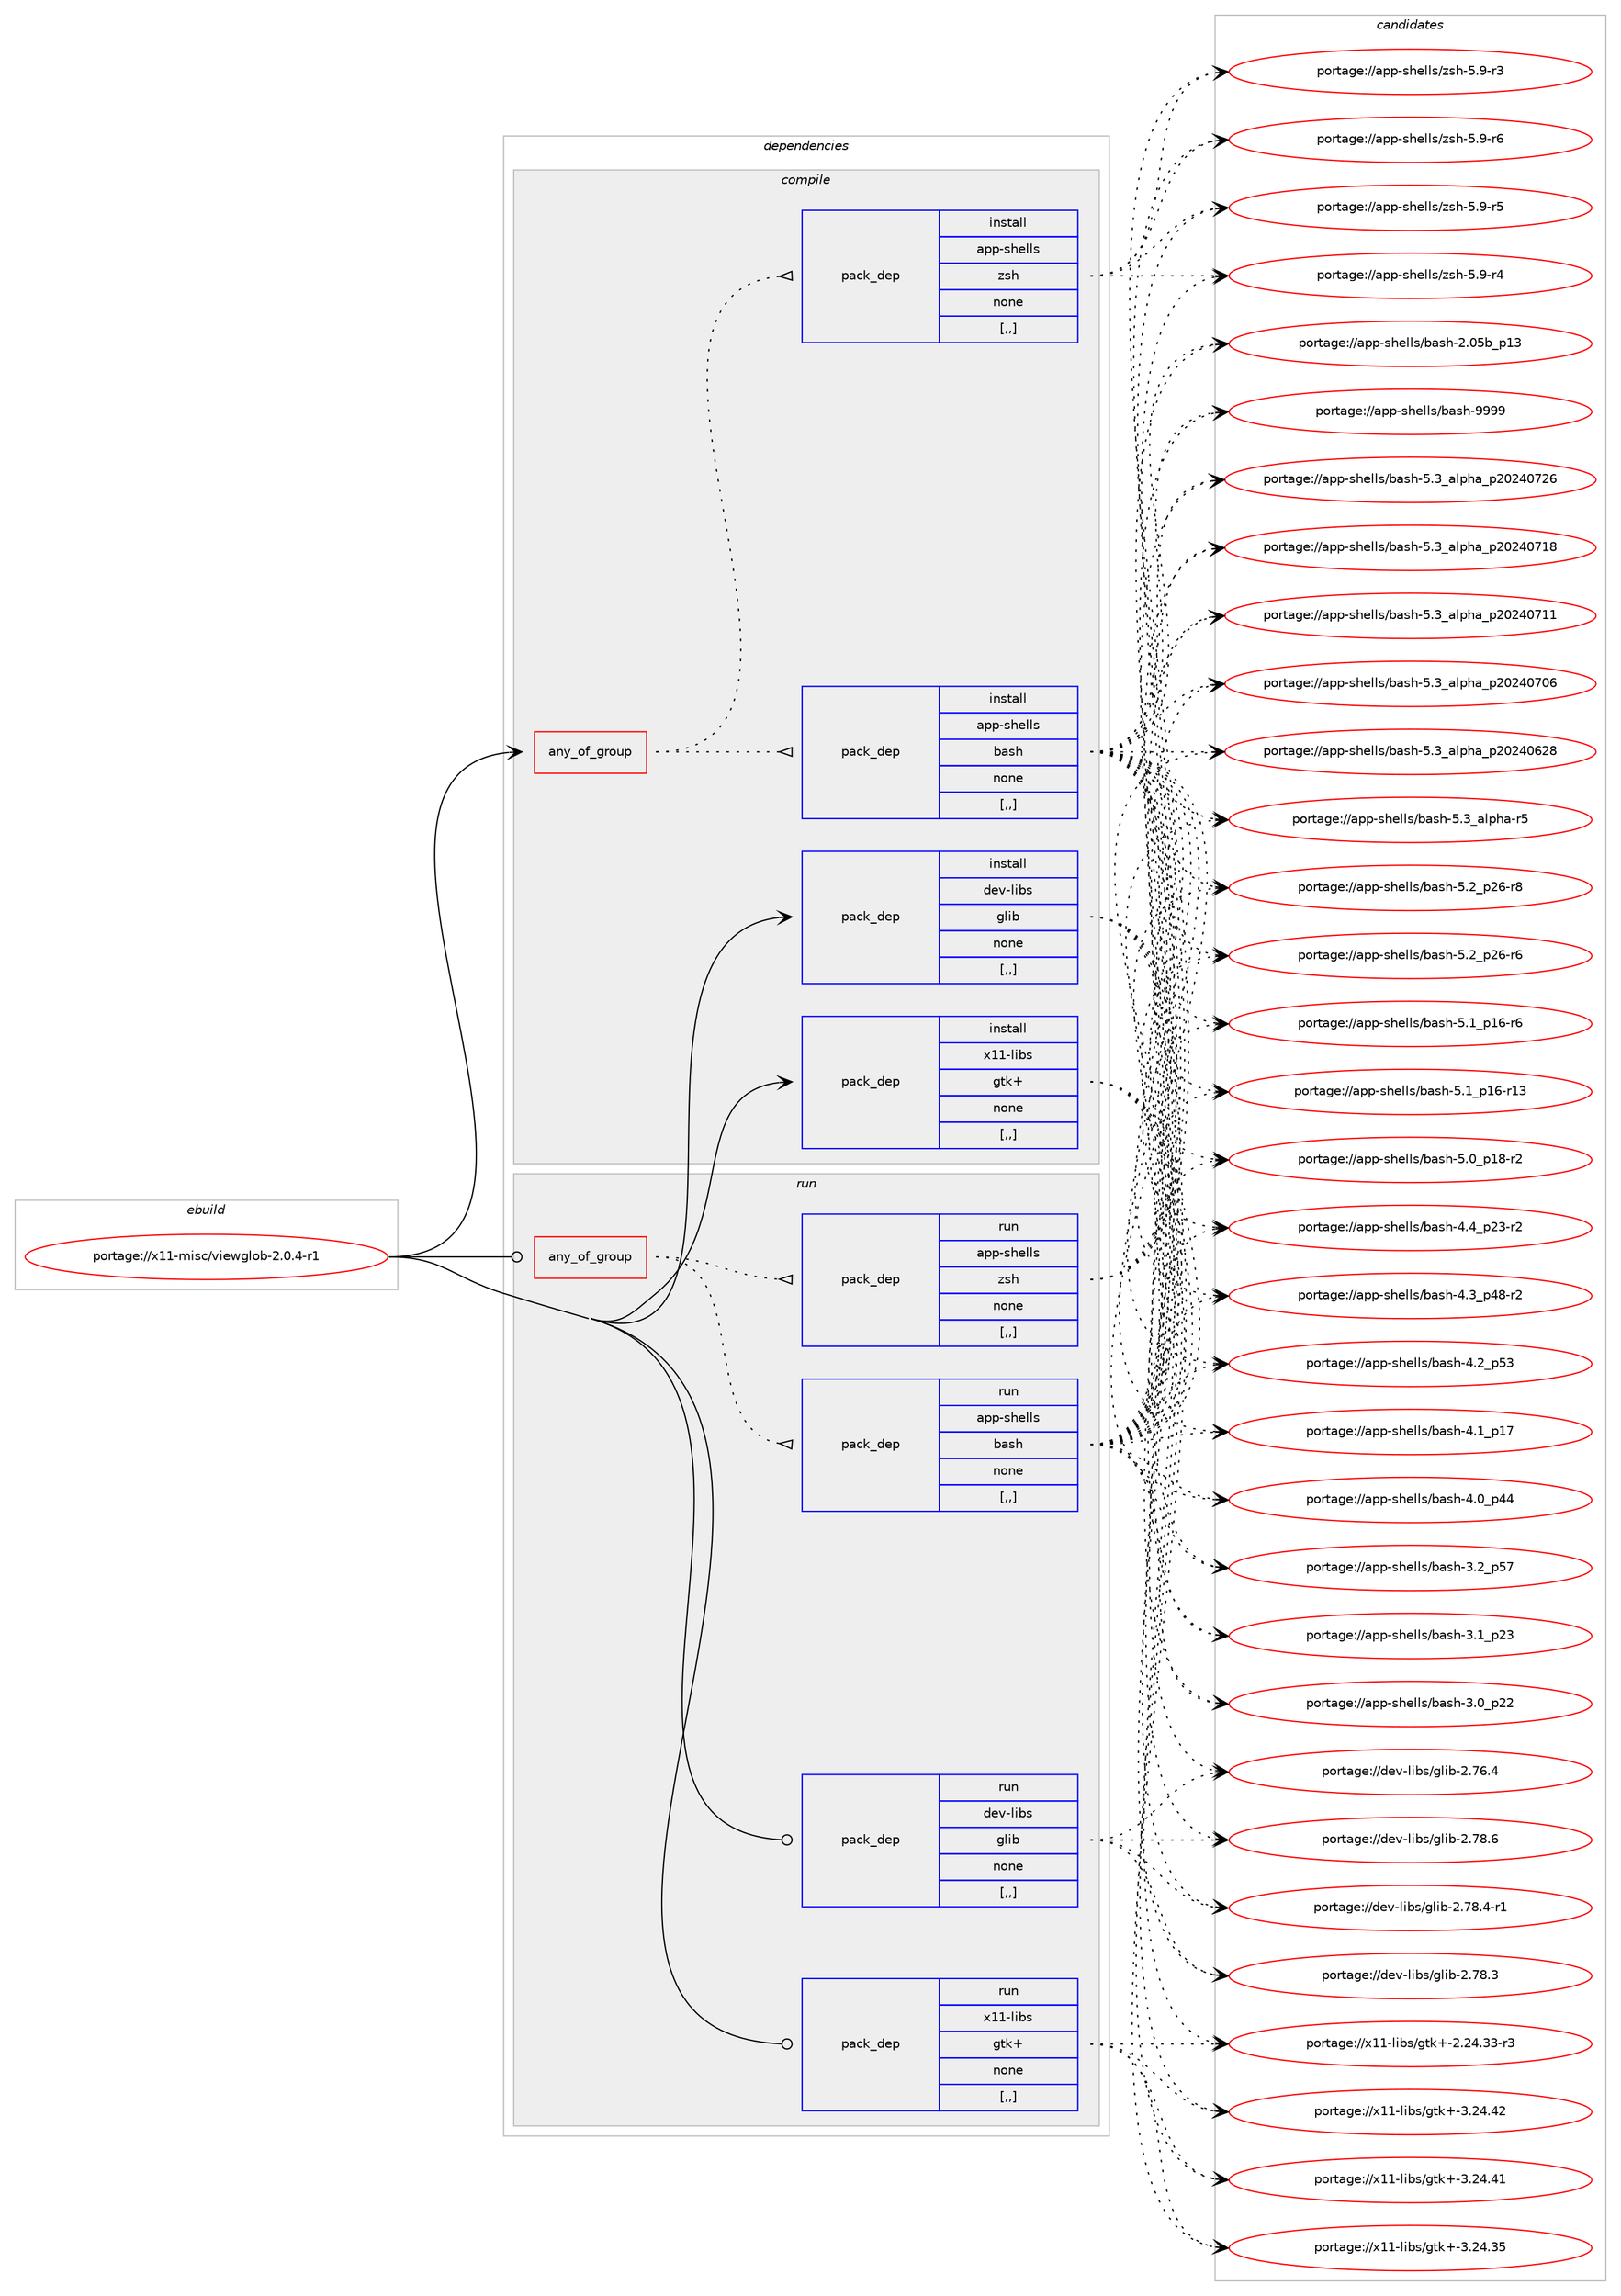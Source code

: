 digraph prolog {

# *************
# Graph options
# *************

newrank=true;
concentrate=true;
compound=true;
graph [rankdir=LR,fontname=Helvetica,fontsize=10,ranksep=1.5];#, ranksep=2.5, nodesep=0.2];
edge  [arrowhead=vee];
node  [fontname=Helvetica,fontsize=10];

# **********
# The ebuild
# **********

subgraph cluster_leftcol {
color=gray;
label=<<i>ebuild</i>>;
id [label="portage://x11-misc/viewglob-2.0.4-r1", color=red, width=4, href="../x11-misc/viewglob-2.0.4-r1.svg"];
}

# ****************
# The dependencies
# ****************

subgraph cluster_midcol {
color=gray;
label=<<i>dependencies</i>>;
subgraph cluster_compile {
fillcolor="#eeeeee";
style=filled;
label=<<i>compile</i>>;
subgraph any3148 {
dependency463142 [label=<<TABLE BORDER="0" CELLBORDER="1" CELLSPACING="0" CELLPADDING="4"><TR><TD CELLPADDING="10">any_of_group</TD></TR></TABLE>>, shape=none, color=red];subgraph pack337172 {
dependency463143 [label=<<TABLE BORDER="0" CELLBORDER="1" CELLSPACING="0" CELLPADDING="4" WIDTH="220"><TR><TD ROWSPAN="6" CELLPADDING="30">pack_dep</TD></TR><TR><TD WIDTH="110">install</TD></TR><TR><TD>app-shells</TD></TR><TR><TD>bash</TD></TR><TR><TD>none</TD></TR><TR><TD>[,,]</TD></TR></TABLE>>, shape=none, color=blue];
}
dependency463142:e -> dependency463143:w [weight=20,style="dotted",arrowhead="oinv"];
subgraph pack337173 {
dependency463144 [label=<<TABLE BORDER="0" CELLBORDER="1" CELLSPACING="0" CELLPADDING="4" WIDTH="220"><TR><TD ROWSPAN="6" CELLPADDING="30">pack_dep</TD></TR><TR><TD WIDTH="110">install</TD></TR><TR><TD>app-shells</TD></TR><TR><TD>zsh</TD></TR><TR><TD>none</TD></TR><TR><TD>[,,]</TD></TR></TABLE>>, shape=none, color=blue];
}
dependency463142:e -> dependency463144:w [weight=20,style="dotted",arrowhead="oinv"];
}
id:e -> dependency463142:w [weight=20,style="solid",arrowhead="vee"];
subgraph pack337174 {
dependency463145 [label=<<TABLE BORDER="0" CELLBORDER="1" CELLSPACING="0" CELLPADDING="4" WIDTH="220"><TR><TD ROWSPAN="6" CELLPADDING="30">pack_dep</TD></TR><TR><TD WIDTH="110">install</TD></TR><TR><TD>dev-libs</TD></TR><TR><TD>glib</TD></TR><TR><TD>none</TD></TR><TR><TD>[,,]</TD></TR></TABLE>>, shape=none, color=blue];
}
id:e -> dependency463145:w [weight=20,style="solid",arrowhead="vee"];
subgraph pack337175 {
dependency463146 [label=<<TABLE BORDER="0" CELLBORDER="1" CELLSPACING="0" CELLPADDING="4" WIDTH="220"><TR><TD ROWSPAN="6" CELLPADDING="30">pack_dep</TD></TR><TR><TD WIDTH="110">install</TD></TR><TR><TD>x11-libs</TD></TR><TR><TD>gtk+</TD></TR><TR><TD>none</TD></TR><TR><TD>[,,]</TD></TR></TABLE>>, shape=none, color=blue];
}
id:e -> dependency463146:w [weight=20,style="solid",arrowhead="vee"];
}
subgraph cluster_compileandrun {
fillcolor="#eeeeee";
style=filled;
label=<<i>compile and run</i>>;
}
subgraph cluster_run {
fillcolor="#eeeeee";
style=filled;
label=<<i>run</i>>;
subgraph any3149 {
dependency463147 [label=<<TABLE BORDER="0" CELLBORDER="1" CELLSPACING="0" CELLPADDING="4"><TR><TD CELLPADDING="10">any_of_group</TD></TR></TABLE>>, shape=none, color=red];subgraph pack337176 {
dependency463148 [label=<<TABLE BORDER="0" CELLBORDER="1" CELLSPACING="0" CELLPADDING="4" WIDTH="220"><TR><TD ROWSPAN="6" CELLPADDING="30">pack_dep</TD></TR><TR><TD WIDTH="110">run</TD></TR><TR><TD>app-shells</TD></TR><TR><TD>bash</TD></TR><TR><TD>none</TD></TR><TR><TD>[,,]</TD></TR></TABLE>>, shape=none, color=blue];
}
dependency463147:e -> dependency463148:w [weight=20,style="dotted",arrowhead="oinv"];
subgraph pack337177 {
dependency463149 [label=<<TABLE BORDER="0" CELLBORDER="1" CELLSPACING="0" CELLPADDING="4" WIDTH="220"><TR><TD ROWSPAN="6" CELLPADDING="30">pack_dep</TD></TR><TR><TD WIDTH="110">run</TD></TR><TR><TD>app-shells</TD></TR><TR><TD>zsh</TD></TR><TR><TD>none</TD></TR><TR><TD>[,,]</TD></TR></TABLE>>, shape=none, color=blue];
}
dependency463147:e -> dependency463149:w [weight=20,style="dotted",arrowhead="oinv"];
}
id:e -> dependency463147:w [weight=20,style="solid",arrowhead="odot"];
subgraph pack337178 {
dependency463150 [label=<<TABLE BORDER="0" CELLBORDER="1" CELLSPACING="0" CELLPADDING="4" WIDTH="220"><TR><TD ROWSPAN="6" CELLPADDING="30">pack_dep</TD></TR><TR><TD WIDTH="110">run</TD></TR><TR><TD>dev-libs</TD></TR><TR><TD>glib</TD></TR><TR><TD>none</TD></TR><TR><TD>[,,]</TD></TR></TABLE>>, shape=none, color=blue];
}
id:e -> dependency463150:w [weight=20,style="solid",arrowhead="odot"];
subgraph pack337179 {
dependency463151 [label=<<TABLE BORDER="0" CELLBORDER="1" CELLSPACING="0" CELLPADDING="4" WIDTH="220"><TR><TD ROWSPAN="6" CELLPADDING="30">pack_dep</TD></TR><TR><TD WIDTH="110">run</TD></TR><TR><TD>x11-libs</TD></TR><TR><TD>gtk+</TD></TR><TR><TD>none</TD></TR><TR><TD>[,,]</TD></TR></TABLE>>, shape=none, color=blue];
}
id:e -> dependency463151:w [weight=20,style="solid",arrowhead="odot"];
}
}

# **************
# The candidates
# **************

subgraph cluster_choices {
rank=same;
color=gray;
label=<<i>candidates</i>>;

subgraph choice337172 {
color=black;
nodesep=1;
choice97112112451151041011081081154798971151044557575757 [label="portage://app-shells/bash-9999", color=red, width=4,href="../app-shells/bash-9999.svg"];
choice971121124511510410110810811547989711510445534651959710811210497951125048505248555054 [label="portage://app-shells/bash-5.3_alpha_p20240726", color=red, width=4,href="../app-shells/bash-5.3_alpha_p20240726.svg"];
choice971121124511510410110810811547989711510445534651959710811210497951125048505248554956 [label="portage://app-shells/bash-5.3_alpha_p20240718", color=red, width=4,href="../app-shells/bash-5.3_alpha_p20240718.svg"];
choice971121124511510410110810811547989711510445534651959710811210497951125048505248554949 [label="portage://app-shells/bash-5.3_alpha_p20240711", color=red, width=4,href="../app-shells/bash-5.3_alpha_p20240711.svg"];
choice971121124511510410110810811547989711510445534651959710811210497951125048505248554854 [label="portage://app-shells/bash-5.3_alpha_p20240706", color=red, width=4,href="../app-shells/bash-5.3_alpha_p20240706.svg"];
choice971121124511510410110810811547989711510445534651959710811210497951125048505248545056 [label="portage://app-shells/bash-5.3_alpha_p20240628", color=red, width=4,href="../app-shells/bash-5.3_alpha_p20240628.svg"];
choice9711211245115104101108108115479897115104455346519597108112104974511453 [label="portage://app-shells/bash-5.3_alpha-r5", color=red, width=4,href="../app-shells/bash-5.3_alpha-r5.svg"];
choice9711211245115104101108108115479897115104455346509511250544511456 [label="portage://app-shells/bash-5.2_p26-r8", color=red, width=4,href="../app-shells/bash-5.2_p26-r8.svg"];
choice9711211245115104101108108115479897115104455346509511250544511454 [label="portage://app-shells/bash-5.2_p26-r6", color=red, width=4,href="../app-shells/bash-5.2_p26-r6.svg"];
choice9711211245115104101108108115479897115104455346499511249544511454 [label="portage://app-shells/bash-5.1_p16-r6", color=red, width=4,href="../app-shells/bash-5.1_p16-r6.svg"];
choice971121124511510410110810811547989711510445534649951124954451144951 [label="portage://app-shells/bash-5.1_p16-r13", color=red, width=4,href="../app-shells/bash-5.1_p16-r13.svg"];
choice9711211245115104101108108115479897115104455346489511249564511450 [label="portage://app-shells/bash-5.0_p18-r2", color=red, width=4,href="../app-shells/bash-5.0_p18-r2.svg"];
choice9711211245115104101108108115479897115104455246529511250514511450 [label="portage://app-shells/bash-4.4_p23-r2", color=red, width=4,href="../app-shells/bash-4.4_p23-r2.svg"];
choice9711211245115104101108108115479897115104455246519511252564511450 [label="portage://app-shells/bash-4.3_p48-r2", color=red, width=4,href="../app-shells/bash-4.3_p48-r2.svg"];
choice971121124511510410110810811547989711510445524650951125351 [label="portage://app-shells/bash-4.2_p53", color=red, width=4,href="../app-shells/bash-4.2_p53.svg"];
choice971121124511510410110810811547989711510445524649951124955 [label="portage://app-shells/bash-4.1_p17", color=red, width=4,href="../app-shells/bash-4.1_p17.svg"];
choice971121124511510410110810811547989711510445524648951125252 [label="portage://app-shells/bash-4.0_p44", color=red, width=4,href="../app-shells/bash-4.0_p44.svg"];
choice971121124511510410110810811547989711510445514650951125355 [label="portage://app-shells/bash-3.2_p57", color=red, width=4,href="../app-shells/bash-3.2_p57.svg"];
choice971121124511510410110810811547989711510445514649951125051 [label="portage://app-shells/bash-3.1_p23", color=red, width=4,href="../app-shells/bash-3.1_p23.svg"];
choice971121124511510410110810811547989711510445514648951125050 [label="portage://app-shells/bash-3.0_p22", color=red, width=4,href="../app-shells/bash-3.0_p22.svg"];
choice9711211245115104101108108115479897115104455046485398951124951 [label="portage://app-shells/bash-2.05b_p13", color=red, width=4,href="../app-shells/bash-2.05b_p13.svg"];
dependency463143:e -> choice97112112451151041011081081154798971151044557575757:w [style=dotted,weight="100"];
dependency463143:e -> choice971121124511510410110810811547989711510445534651959710811210497951125048505248555054:w [style=dotted,weight="100"];
dependency463143:e -> choice971121124511510410110810811547989711510445534651959710811210497951125048505248554956:w [style=dotted,weight="100"];
dependency463143:e -> choice971121124511510410110810811547989711510445534651959710811210497951125048505248554949:w [style=dotted,weight="100"];
dependency463143:e -> choice971121124511510410110810811547989711510445534651959710811210497951125048505248554854:w [style=dotted,weight="100"];
dependency463143:e -> choice971121124511510410110810811547989711510445534651959710811210497951125048505248545056:w [style=dotted,weight="100"];
dependency463143:e -> choice9711211245115104101108108115479897115104455346519597108112104974511453:w [style=dotted,weight="100"];
dependency463143:e -> choice9711211245115104101108108115479897115104455346509511250544511456:w [style=dotted,weight="100"];
dependency463143:e -> choice9711211245115104101108108115479897115104455346509511250544511454:w [style=dotted,weight="100"];
dependency463143:e -> choice9711211245115104101108108115479897115104455346499511249544511454:w [style=dotted,weight="100"];
dependency463143:e -> choice971121124511510410110810811547989711510445534649951124954451144951:w [style=dotted,weight="100"];
dependency463143:e -> choice9711211245115104101108108115479897115104455346489511249564511450:w [style=dotted,weight="100"];
dependency463143:e -> choice9711211245115104101108108115479897115104455246529511250514511450:w [style=dotted,weight="100"];
dependency463143:e -> choice9711211245115104101108108115479897115104455246519511252564511450:w [style=dotted,weight="100"];
dependency463143:e -> choice971121124511510410110810811547989711510445524650951125351:w [style=dotted,weight="100"];
dependency463143:e -> choice971121124511510410110810811547989711510445524649951124955:w [style=dotted,weight="100"];
dependency463143:e -> choice971121124511510410110810811547989711510445524648951125252:w [style=dotted,weight="100"];
dependency463143:e -> choice971121124511510410110810811547989711510445514650951125355:w [style=dotted,weight="100"];
dependency463143:e -> choice971121124511510410110810811547989711510445514649951125051:w [style=dotted,weight="100"];
dependency463143:e -> choice971121124511510410110810811547989711510445514648951125050:w [style=dotted,weight="100"];
dependency463143:e -> choice9711211245115104101108108115479897115104455046485398951124951:w [style=dotted,weight="100"];
}
subgraph choice337173 {
color=black;
nodesep=1;
choice971121124511510410110810811547122115104455346574511454 [label="portage://app-shells/zsh-5.9-r6", color=red, width=4,href="../app-shells/zsh-5.9-r6.svg"];
choice971121124511510410110810811547122115104455346574511453 [label="portage://app-shells/zsh-5.9-r5", color=red, width=4,href="../app-shells/zsh-5.9-r5.svg"];
choice971121124511510410110810811547122115104455346574511452 [label="portage://app-shells/zsh-5.9-r4", color=red, width=4,href="../app-shells/zsh-5.9-r4.svg"];
choice971121124511510410110810811547122115104455346574511451 [label="portage://app-shells/zsh-5.9-r3", color=red, width=4,href="../app-shells/zsh-5.9-r3.svg"];
dependency463144:e -> choice971121124511510410110810811547122115104455346574511454:w [style=dotted,weight="100"];
dependency463144:e -> choice971121124511510410110810811547122115104455346574511453:w [style=dotted,weight="100"];
dependency463144:e -> choice971121124511510410110810811547122115104455346574511452:w [style=dotted,weight="100"];
dependency463144:e -> choice971121124511510410110810811547122115104455346574511451:w [style=dotted,weight="100"];
}
subgraph choice337174 {
color=black;
nodesep=1;
choice1001011184510810598115471031081059845504655564654 [label="portage://dev-libs/glib-2.78.6", color=red, width=4,href="../dev-libs/glib-2.78.6.svg"];
choice10010111845108105981154710310810598455046555646524511449 [label="portage://dev-libs/glib-2.78.4-r1", color=red, width=4,href="../dev-libs/glib-2.78.4-r1.svg"];
choice1001011184510810598115471031081059845504655564651 [label="portage://dev-libs/glib-2.78.3", color=red, width=4,href="../dev-libs/glib-2.78.3.svg"];
choice1001011184510810598115471031081059845504655544652 [label="portage://dev-libs/glib-2.76.4", color=red, width=4,href="../dev-libs/glib-2.76.4.svg"];
dependency463145:e -> choice1001011184510810598115471031081059845504655564654:w [style=dotted,weight="100"];
dependency463145:e -> choice10010111845108105981154710310810598455046555646524511449:w [style=dotted,weight="100"];
dependency463145:e -> choice1001011184510810598115471031081059845504655564651:w [style=dotted,weight="100"];
dependency463145:e -> choice1001011184510810598115471031081059845504655544652:w [style=dotted,weight="100"];
}
subgraph choice337175 {
color=black;
nodesep=1;
choice1204949451081059811547103116107434551465052465250 [label="portage://x11-libs/gtk+-3.24.42", color=red, width=4,href="../x11-libs/gtk+-3.24.42.svg"];
choice1204949451081059811547103116107434551465052465249 [label="portage://x11-libs/gtk+-3.24.41", color=red, width=4,href="../x11-libs/gtk+-3.24.41.svg"];
choice1204949451081059811547103116107434551465052465153 [label="portage://x11-libs/gtk+-3.24.35", color=red, width=4,href="../x11-libs/gtk+-3.24.35.svg"];
choice12049494510810598115471031161074345504650524651514511451 [label="portage://x11-libs/gtk+-2.24.33-r3", color=red, width=4,href="../x11-libs/gtk+-2.24.33-r3.svg"];
dependency463146:e -> choice1204949451081059811547103116107434551465052465250:w [style=dotted,weight="100"];
dependency463146:e -> choice1204949451081059811547103116107434551465052465249:w [style=dotted,weight="100"];
dependency463146:e -> choice1204949451081059811547103116107434551465052465153:w [style=dotted,weight="100"];
dependency463146:e -> choice12049494510810598115471031161074345504650524651514511451:w [style=dotted,weight="100"];
}
subgraph choice337176 {
color=black;
nodesep=1;
choice97112112451151041011081081154798971151044557575757 [label="portage://app-shells/bash-9999", color=red, width=4,href="../app-shells/bash-9999.svg"];
choice971121124511510410110810811547989711510445534651959710811210497951125048505248555054 [label="portage://app-shells/bash-5.3_alpha_p20240726", color=red, width=4,href="../app-shells/bash-5.3_alpha_p20240726.svg"];
choice971121124511510410110810811547989711510445534651959710811210497951125048505248554956 [label="portage://app-shells/bash-5.3_alpha_p20240718", color=red, width=4,href="../app-shells/bash-5.3_alpha_p20240718.svg"];
choice971121124511510410110810811547989711510445534651959710811210497951125048505248554949 [label="portage://app-shells/bash-5.3_alpha_p20240711", color=red, width=4,href="../app-shells/bash-5.3_alpha_p20240711.svg"];
choice971121124511510410110810811547989711510445534651959710811210497951125048505248554854 [label="portage://app-shells/bash-5.3_alpha_p20240706", color=red, width=4,href="../app-shells/bash-5.3_alpha_p20240706.svg"];
choice971121124511510410110810811547989711510445534651959710811210497951125048505248545056 [label="portage://app-shells/bash-5.3_alpha_p20240628", color=red, width=4,href="../app-shells/bash-5.3_alpha_p20240628.svg"];
choice9711211245115104101108108115479897115104455346519597108112104974511453 [label="portage://app-shells/bash-5.3_alpha-r5", color=red, width=4,href="../app-shells/bash-5.3_alpha-r5.svg"];
choice9711211245115104101108108115479897115104455346509511250544511456 [label="portage://app-shells/bash-5.2_p26-r8", color=red, width=4,href="../app-shells/bash-5.2_p26-r8.svg"];
choice9711211245115104101108108115479897115104455346509511250544511454 [label="portage://app-shells/bash-5.2_p26-r6", color=red, width=4,href="../app-shells/bash-5.2_p26-r6.svg"];
choice9711211245115104101108108115479897115104455346499511249544511454 [label="portage://app-shells/bash-5.1_p16-r6", color=red, width=4,href="../app-shells/bash-5.1_p16-r6.svg"];
choice971121124511510410110810811547989711510445534649951124954451144951 [label="portage://app-shells/bash-5.1_p16-r13", color=red, width=4,href="../app-shells/bash-5.1_p16-r13.svg"];
choice9711211245115104101108108115479897115104455346489511249564511450 [label="portage://app-shells/bash-5.0_p18-r2", color=red, width=4,href="../app-shells/bash-5.0_p18-r2.svg"];
choice9711211245115104101108108115479897115104455246529511250514511450 [label="portage://app-shells/bash-4.4_p23-r2", color=red, width=4,href="../app-shells/bash-4.4_p23-r2.svg"];
choice9711211245115104101108108115479897115104455246519511252564511450 [label="portage://app-shells/bash-4.3_p48-r2", color=red, width=4,href="../app-shells/bash-4.3_p48-r2.svg"];
choice971121124511510410110810811547989711510445524650951125351 [label="portage://app-shells/bash-4.2_p53", color=red, width=4,href="../app-shells/bash-4.2_p53.svg"];
choice971121124511510410110810811547989711510445524649951124955 [label="portage://app-shells/bash-4.1_p17", color=red, width=4,href="../app-shells/bash-4.1_p17.svg"];
choice971121124511510410110810811547989711510445524648951125252 [label="portage://app-shells/bash-4.0_p44", color=red, width=4,href="../app-shells/bash-4.0_p44.svg"];
choice971121124511510410110810811547989711510445514650951125355 [label="portage://app-shells/bash-3.2_p57", color=red, width=4,href="../app-shells/bash-3.2_p57.svg"];
choice971121124511510410110810811547989711510445514649951125051 [label="portage://app-shells/bash-3.1_p23", color=red, width=4,href="../app-shells/bash-3.1_p23.svg"];
choice971121124511510410110810811547989711510445514648951125050 [label="portage://app-shells/bash-3.0_p22", color=red, width=4,href="../app-shells/bash-3.0_p22.svg"];
choice9711211245115104101108108115479897115104455046485398951124951 [label="portage://app-shells/bash-2.05b_p13", color=red, width=4,href="../app-shells/bash-2.05b_p13.svg"];
dependency463148:e -> choice97112112451151041011081081154798971151044557575757:w [style=dotted,weight="100"];
dependency463148:e -> choice971121124511510410110810811547989711510445534651959710811210497951125048505248555054:w [style=dotted,weight="100"];
dependency463148:e -> choice971121124511510410110810811547989711510445534651959710811210497951125048505248554956:w [style=dotted,weight="100"];
dependency463148:e -> choice971121124511510410110810811547989711510445534651959710811210497951125048505248554949:w [style=dotted,weight="100"];
dependency463148:e -> choice971121124511510410110810811547989711510445534651959710811210497951125048505248554854:w [style=dotted,weight="100"];
dependency463148:e -> choice971121124511510410110810811547989711510445534651959710811210497951125048505248545056:w [style=dotted,weight="100"];
dependency463148:e -> choice9711211245115104101108108115479897115104455346519597108112104974511453:w [style=dotted,weight="100"];
dependency463148:e -> choice9711211245115104101108108115479897115104455346509511250544511456:w [style=dotted,weight="100"];
dependency463148:e -> choice9711211245115104101108108115479897115104455346509511250544511454:w [style=dotted,weight="100"];
dependency463148:e -> choice9711211245115104101108108115479897115104455346499511249544511454:w [style=dotted,weight="100"];
dependency463148:e -> choice971121124511510410110810811547989711510445534649951124954451144951:w [style=dotted,weight="100"];
dependency463148:e -> choice9711211245115104101108108115479897115104455346489511249564511450:w [style=dotted,weight="100"];
dependency463148:e -> choice9711211245115104101108108115479897115104455246529511250514511450:w [style=dotted,weight="100"];
dependency463148:e -> choice9711211245115104101108108115479897115104455246519511252564511450:w [style=dotted,weight="100"];
dependency463148:e -> choice971121124511510410110810811547989711510445524650951125351:w [style=dotted,weight="100"];
dependency463148:e -> choice971121124511510410110810811547989711510445524649951124955:w [style=dotted,weight="100"];
dependency463148:e -> choice971121124511510410110810811547989711510445524648951125252:w [style=dotted,weight="100"];
dependency463148:e -> choice971121124511510410110810811547989711510445514650951125355:w [style=dotted,weight="100"];
dependency463148:e -> choice971121124511510410110810811547989711510445514649951125051:w [style=dotted,weight="100"];
dependency463148:e -> choice971121124511510410110810811547989711510445514648951125050:w [style=dotted,weight="100"];
dependency463148:e -> choice9711211245115104101108108115479897115104455046485398951124951:w [style=dotted,weight="100"];
}
subgraph choice337177 {
color=black;
nodesep=1;
choice971121124511510410110810811547122115104455346574511454 [label="portage://app-shells/zsh-5.9-r6", color=red, width=4,href="../app-shells/zsh-5.9-r6.svg"];
choice971121124511510410110810811547122115104455346574511453 [label="portage://app-shells/zsh-5.9-r5", color=red, width=4,href="../app-shells/zsh-5.9-r5.svg"];
choice971121124511510410110810811547122115104455346574511452 [label="portage://app-shells/zsh-5.9-r4", color=red, width=4,href="../app-shells/zsh-5.9-r4.svg"];
choice971121124511510410110810811547122115104455346574511451 [label="portage://app-shells/zsh-5.9-r3", color=red, width=4,href="../app-shells/zsh-5.9-r3.svg"];
dependency463149:e -> choice971121124511510410110810811547122115104455346574511454:w [style=dotted,weight="100"];
dependency463149:e -> choice971121124511510410110810811547122115104455346574511453:w [style=dotted,weight="100"];
dependency463149:e -> choice971121124511510410110810811547122115104455346574511452:w [style=dotted,weight="100"];
dependency463149:e -> choice971121124511510410110810811547122115104455346574511451:w [style=dotted,weight="100"];
}
subgraph choice337178 {
color=black;
nodesep=1;
choice1001011184510810598115471031081059845504655564654 [label="portage://dev-libs/glib-2.78.6", color=red, width=4,href="../dev-libs/glib-2.78.6.svg"];
choice10010111845108105981154710310810598455046555646524511449 [label="portage://dev-libs/glib-2.78.4-r1", color=red, width=4,href="../dev-libs/glib-2.78.4-r1.svg"];
choice1001011184510810598115471031081059845504655564651 [label="portage://dev-libs/glib-2.78.3", color=red, width=4,href="../dev-libs/glib-2.78.3.svg"];
choice1001011184510810598115471031081059845504655544652 [label="portage://dev-libs/glib-2.76.4", color=red, width=4,href="../dev-libs/glib-2.76.4.svg"];
dependency463150:e -> choice1001011184510810598115471031081059845504655564654:w [style=dotted,weight="100"];
dependency463150:e -> choice10010111845108105981154710310810598455046555646524511449:w [style=dotted,weight="100"];
dependency463150:e -> choice1001011184510810598115471031081059845504655564651:w [style=dotted,weight="100"];
dependency463150:e -> choice1001011184510810598115471031081059845504655544652:w [style=dotted,weight="100"];
}
subgraph choice337179 {
color=black;
nodesep=1;
choice1204949451081059811547103116107434551465052465250 [label="portage://x11-libs/gtk+-3.24.42", color=red, width=4,href="../x11-libs/gtk+-3.24.42.svg"];
choice1204949451081059811547103116107434551465052465249 [label="portage://x11-libs/gtk+-3.24.41", color=red, width=4,href="../x11-libs/gtk+-3.24.41.svg"];
choice1204949451081059811547103116107434551465052465153 [label="portage://x11-libs/gtk+-3.24.35", color=red, width=4,href="../x11-libs/gtk+-3.24.35.svg"];
choice12049494510810598115471031161074345504650524651514511451 [label="portage://x11-libs/gtk+-2.24.33-r3", color=red, width=4,href="../x11-libs/gtk+-2.24.33-r3.svg"];
dependency463151:e -> choice1204949451081059811547103116107434551465052465250:w [style=dotted,weight="100"];
dependency463151:e -> choice1204949451081059811547103116107434551465052465249:w [style=dotted,weight="100"];
dependency463151:e -> choice1204949451081059811547103116107434551465052465153:w [style=dotted,weight="100"];
dependency463151:e -> choice12049494510810598115471031161074345504650524651514511451:w [style=dotted,weight="100"];
}
}

}
